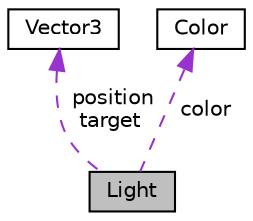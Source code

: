 digraph "Light"
{
 // LATEX_PDF_SIZE
  edge [fontname="Helvetica",fontsize="10",labelfontname="Helvetica",labelfontsize="10"];
  node [fontname="Helvetica",fontsize="10",shape=record];
  Node1 [label="Light",height=0.2,width=0.4,color="black", fillcolor="grey75", style="filled", fontcolor="black",tooltip=" "];
  Node2 -> Node1 [dir="back",color="darkorchid3",fontsize="10",style="dashed",label=" position\ntarget" ,fontname="Helvetica"];
  Node2 [label="Vector3",height=0.2,width=0.4,color="black", fillcolor="white", style="filled",URL="$structVector3.html",tooltip=" "];
  Node3 -> Node1 [dir="back",color="darkorchid3",fontsize="10",style="dashed",label=" color" ,fontname="Helvetica"];
  Node3 [label="Color",height=0.2,width=0.4,color="black", fillcolor="white", style="filled",URL="$structColor.html",tooltip=" "];
}
